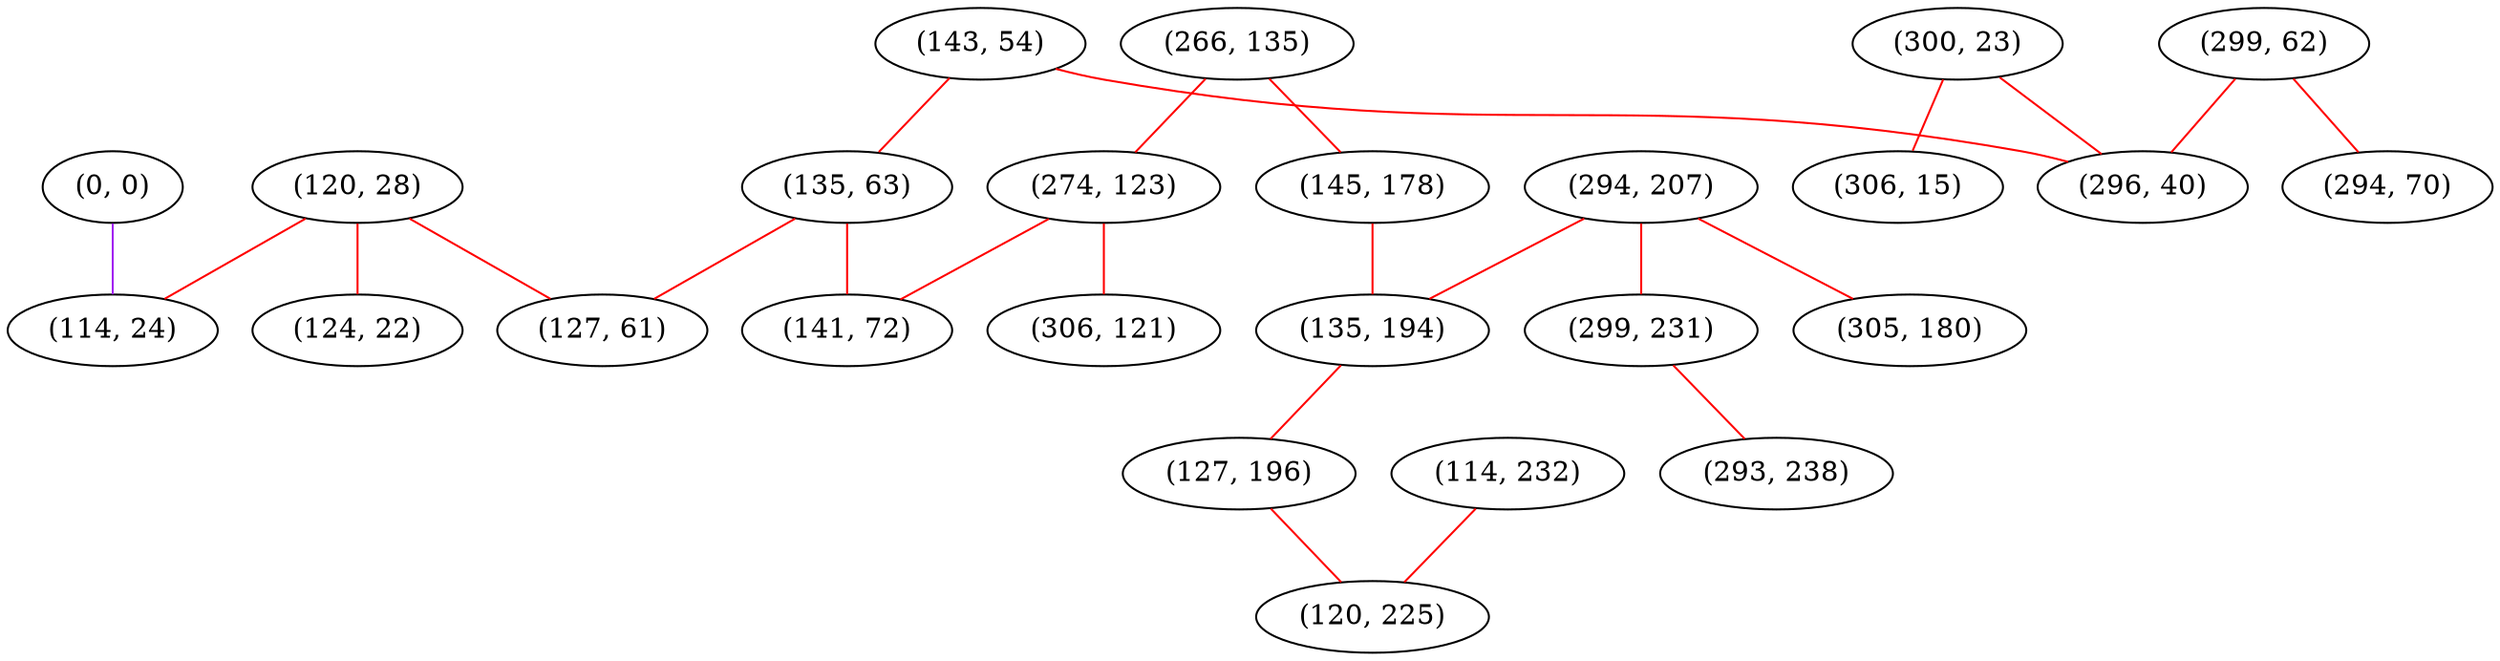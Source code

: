 graph "" {
"(0, 0)";
"(300, 23)";
"(294, 207)";
"(299, 231)";
"(143, 54)";
"(120, 28)";
"(266, 135)";
"(114, 24)";
"(135, 63)";
"(145, 178)";
"(127, 61)";
"(299, 62)";
"(274, 123)";
"(305, 180)";
"(141, 72)";
"(114, 232)";
"(135, 194)";
"(306, 121)";
"(294, 70)";
"(127, 196)";
"(124, 22)";
"(293, 238)";
"(306, 15)";
"(296, 40)";
"(120, 225)";
"(0, 0)" -- "(114, 24)"  [color=purple, key=0, weight=4];
"(300, 23)" -- "(306, 15)"  [color=red, key=0, weight=1];
"(300, 23)" -- "(296, 40)"  [color=red, key=0, weight=1];
"(294, 207)" -- "(299, 231)"  [color=red, key=0, weight=1];
"(294, 207)" -- "(305, 180)"  [color=red, key=0, weight=1];
"(294, 207)" -- "(135, 194)"  [color=red, key=0, weight=1];
"(299, 231)" -- "(293, 238)"  [color=red, key=0, weight=1];
"(143, 54)" -- "(296, 40)"  [color=red, key=0, weight=1];
"(143, 54)" -- "(135, 63)"  [color=red, key=0, weight=1];
"(120, 28)" -- "(114, 24)"  [color=red, key=0, weight=1];
"(120, 28)" -- "(127, 61)"  [color=red, key=0, weight=1];
"(120, 28)" -- "(124, 22)"  [color=red, key=0, weight=1];
"(266, 135)" -- "(145, 178)"  [color=red, key=0, weight=1];
"(266, 135)" -- "(274, 123)"  [color=red, key=0, weight=1];
"(135, 63)" -- "(127, 61)"  [color=red, key=0, weight=1];
"(135, 63)" -- "(141, 72)"  [color=red, key=0, weight=1];
"(145, 178)" -- "(135, 194)"  [color=red, key=0, weight=1];
"(299, 62)" -- "(296, 40)"  [color=red, key=0, weight=1];
"(299, 62)" -- "(294, 70)"  [color=red, key=0, weight=1];
"(274, 123)" -- "(306, 121)"  [color=red, key=0, weight=1];
"(274, 123)" -- "(141, 72)"  [color=red, key=0, weight=1];
"(114, 232)" -- "(120, 225)"  [color=red, key=0, weight=1];
"(135, 194)" -- "(127, 196)"  [color=red, key=0, weight=1];
"(127, 196)" -- "(120, 225)"  [color=red, key=0, weight=1];
}
